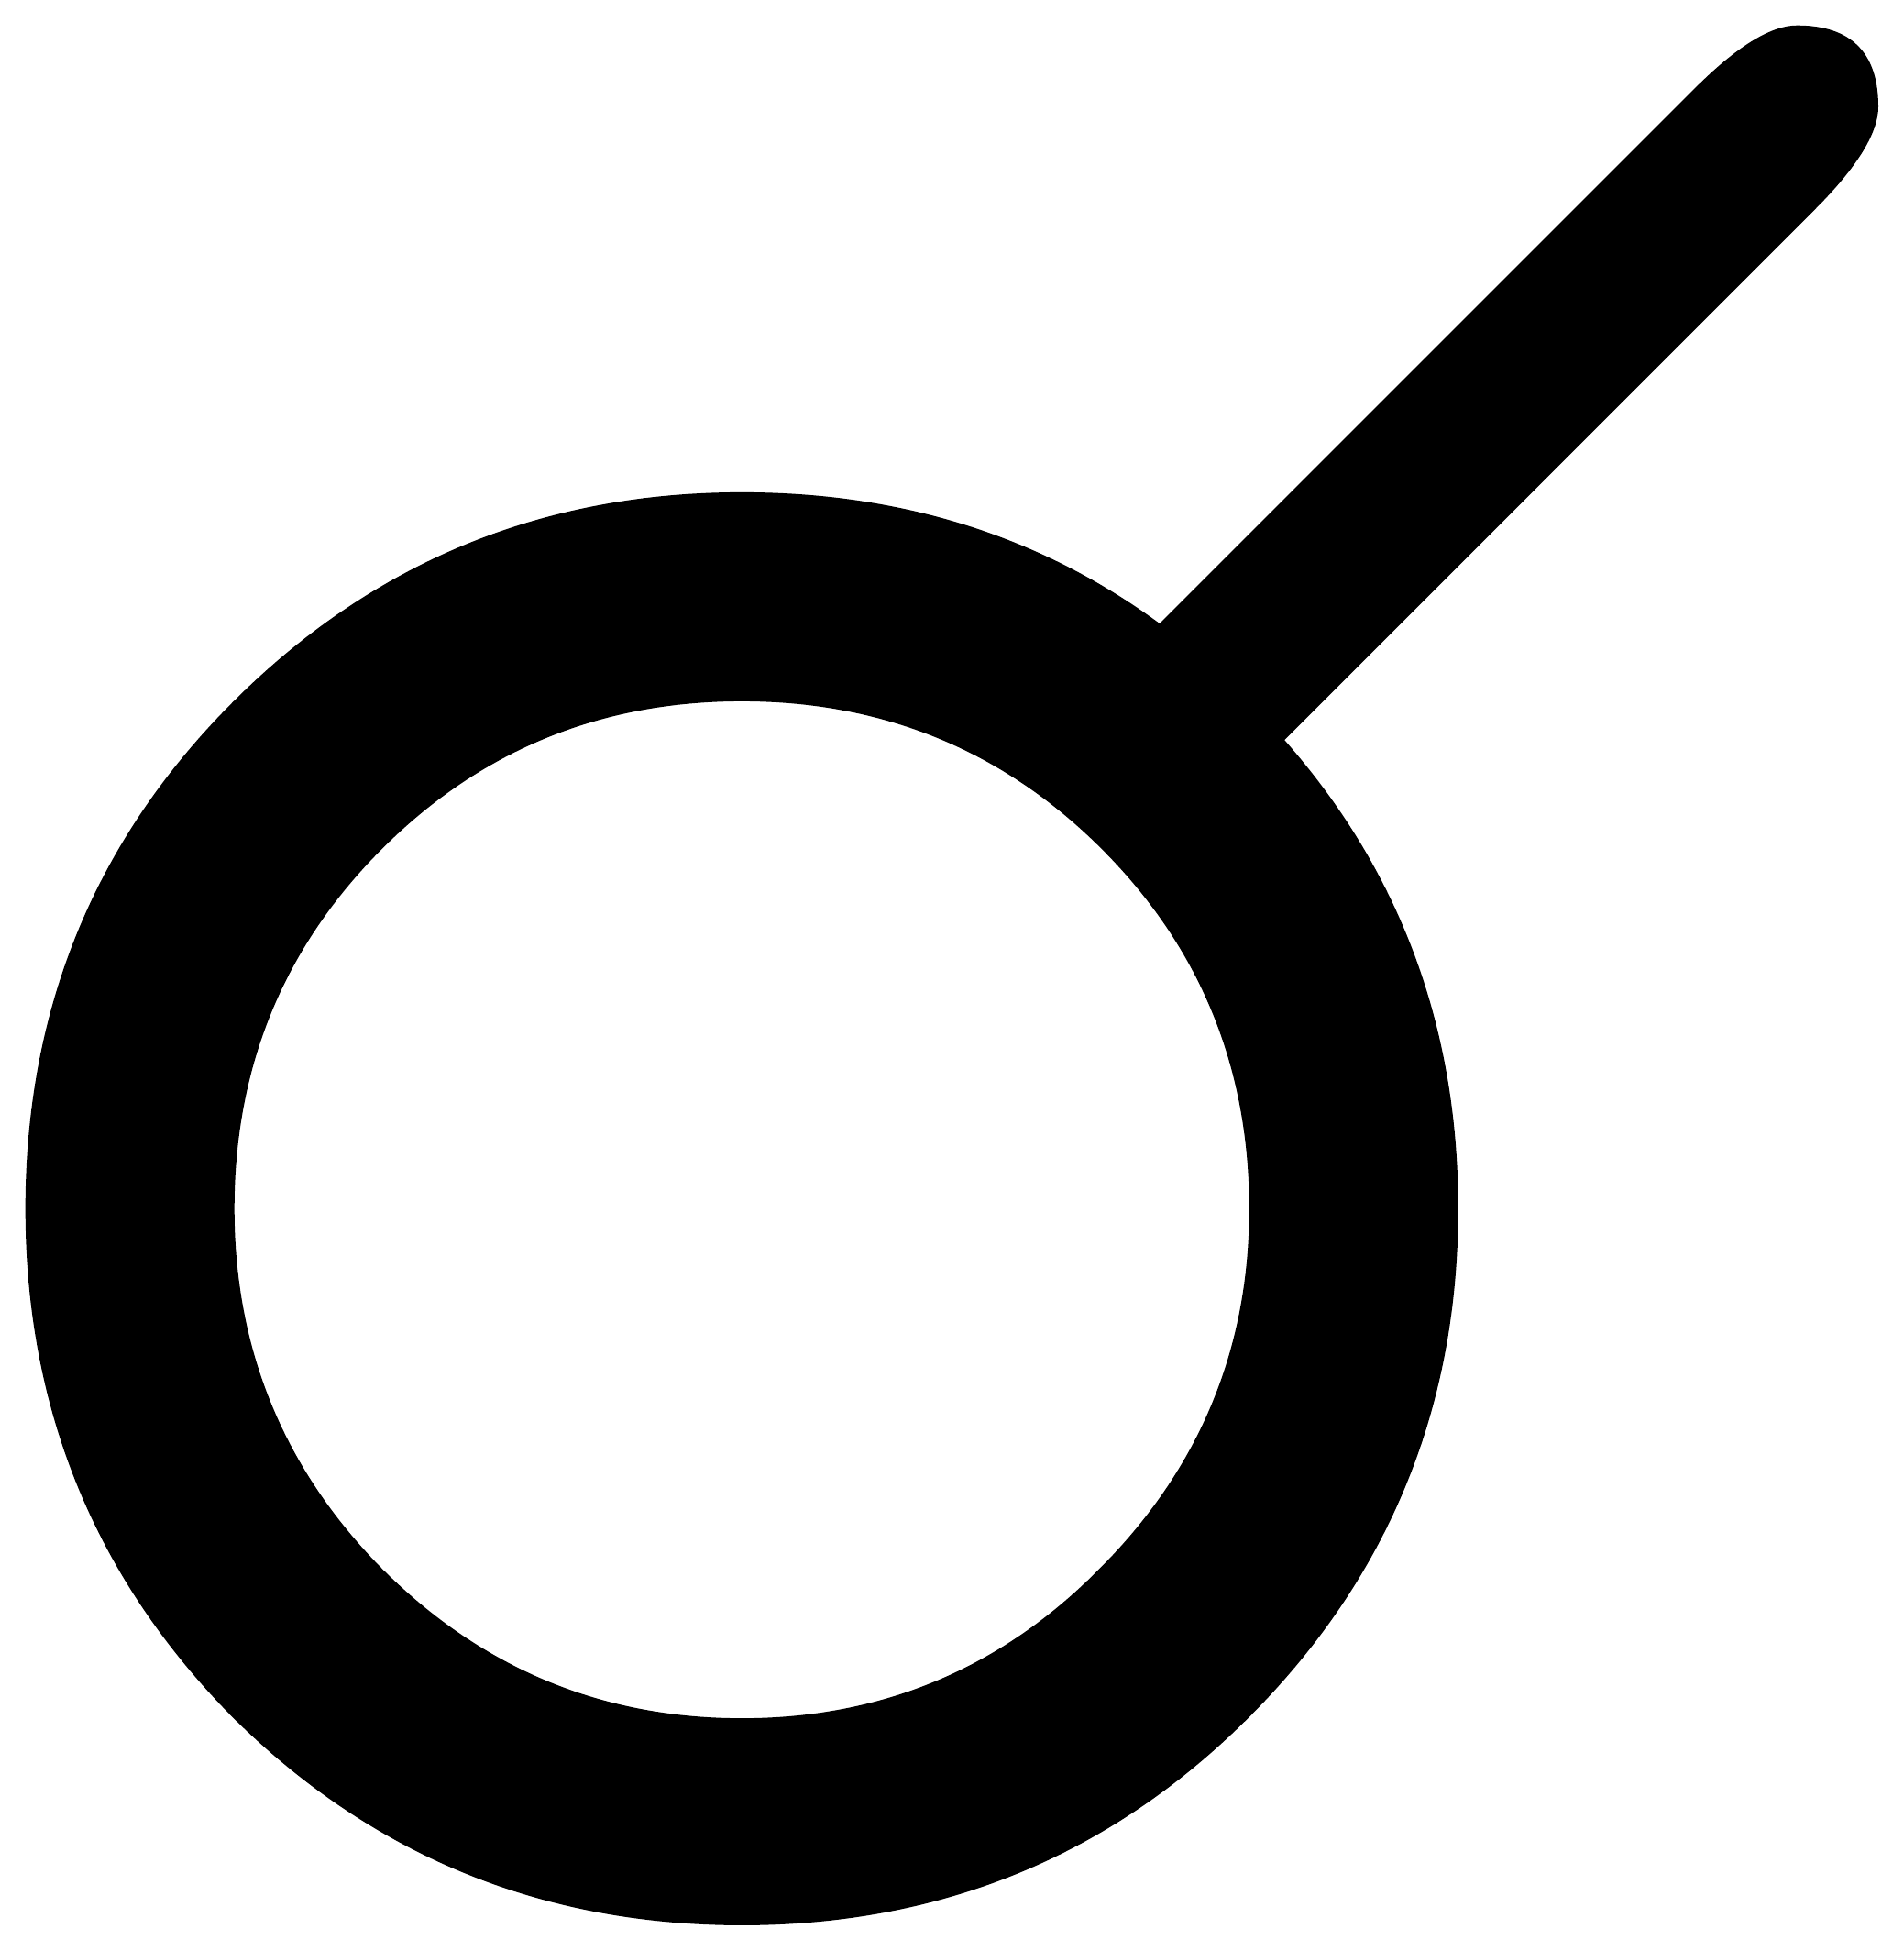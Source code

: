 


\begin{tikzpicture}[y=0.80pt, x=0.80pt, yscale=-1.0, xscale=1.0, inner sep=0pt, outer sep=0pt]
\begin{scope}[shift={(100.0,1601.0)},nonzero rule]
  \path[draw=.,fill=.,line width=1.600pt] (1016.0,-905.0) ..
    controls (1016.0,-892.333) and (1005.667,-875.667) ..
    (985.0,-855.0) -- (723.0,-593.0) .. controls (780.333,-528.333)
    and (809.0,-451.333) .. (809.0,-362.0) .. controls
    (809.0,-264.0) and (774.667,-180.667) .. (706.0,-112.0) ..
    controls (638.0,-44.0) and (555.0,-10.0) .. (457.0,-10.0) ..
    controls (359.0,-10.0) and (275.667,-44.0) .. (207.0,-112.0)
    .. controls (139.0,-180.667) and (105.0,-264.0) ..
    (105.0,-362.0) .. controls (105.0,-460.0) and (139.0,-543.0)
    .. (207.0,-611.0) .. controls (275.667,-679.667) and
    (359.0,-714.0) .. (457.0,-714.0) .. controls (535.667,-714.0)
    and (604.333,-692.333) .. (663.0,-649.0) -- (927.0,-913.0) ..
    controls (947.667,-933.667) and (964.333,-944.0) .. (977.0,-944.0)
    .. controls (1003.0,-944.0) and (1016.0,-931.0) ..
    (1016.0,-905.0) -- cycle(708.0,-362.0) .. controls
    (708.0,-432.0) and (683.667,-491.333) .. (635.0,-540.0) ..
    controls (586.333,-588.667) and (527.0,-613.0) .. (457.0,-613.0)
    .. controls (387.0,-613.0) and (327.667,-588.667) ..
    (279.0,-540.0) .. controls (230.333,-491.333) and (206.0,-432.0)
    .. (206.0,-362.0) .. controls (206.0,-292.667) and
    (230.333,-233.333) .. (279.0,-184.0) .. controls (328.333,-134.667)
    and (387.667,-110.0) .. (457.0,-110.0) .. controls
    (526.333,-110.0) and (585.333,-134.667) .. (634.0,-184.0) ..
    controls (683.333,-233.333) and (708.0,-292.667) .. (708.0,-362.0)
    -- cycle;
\end{scope}

\end{tikzpicture}

